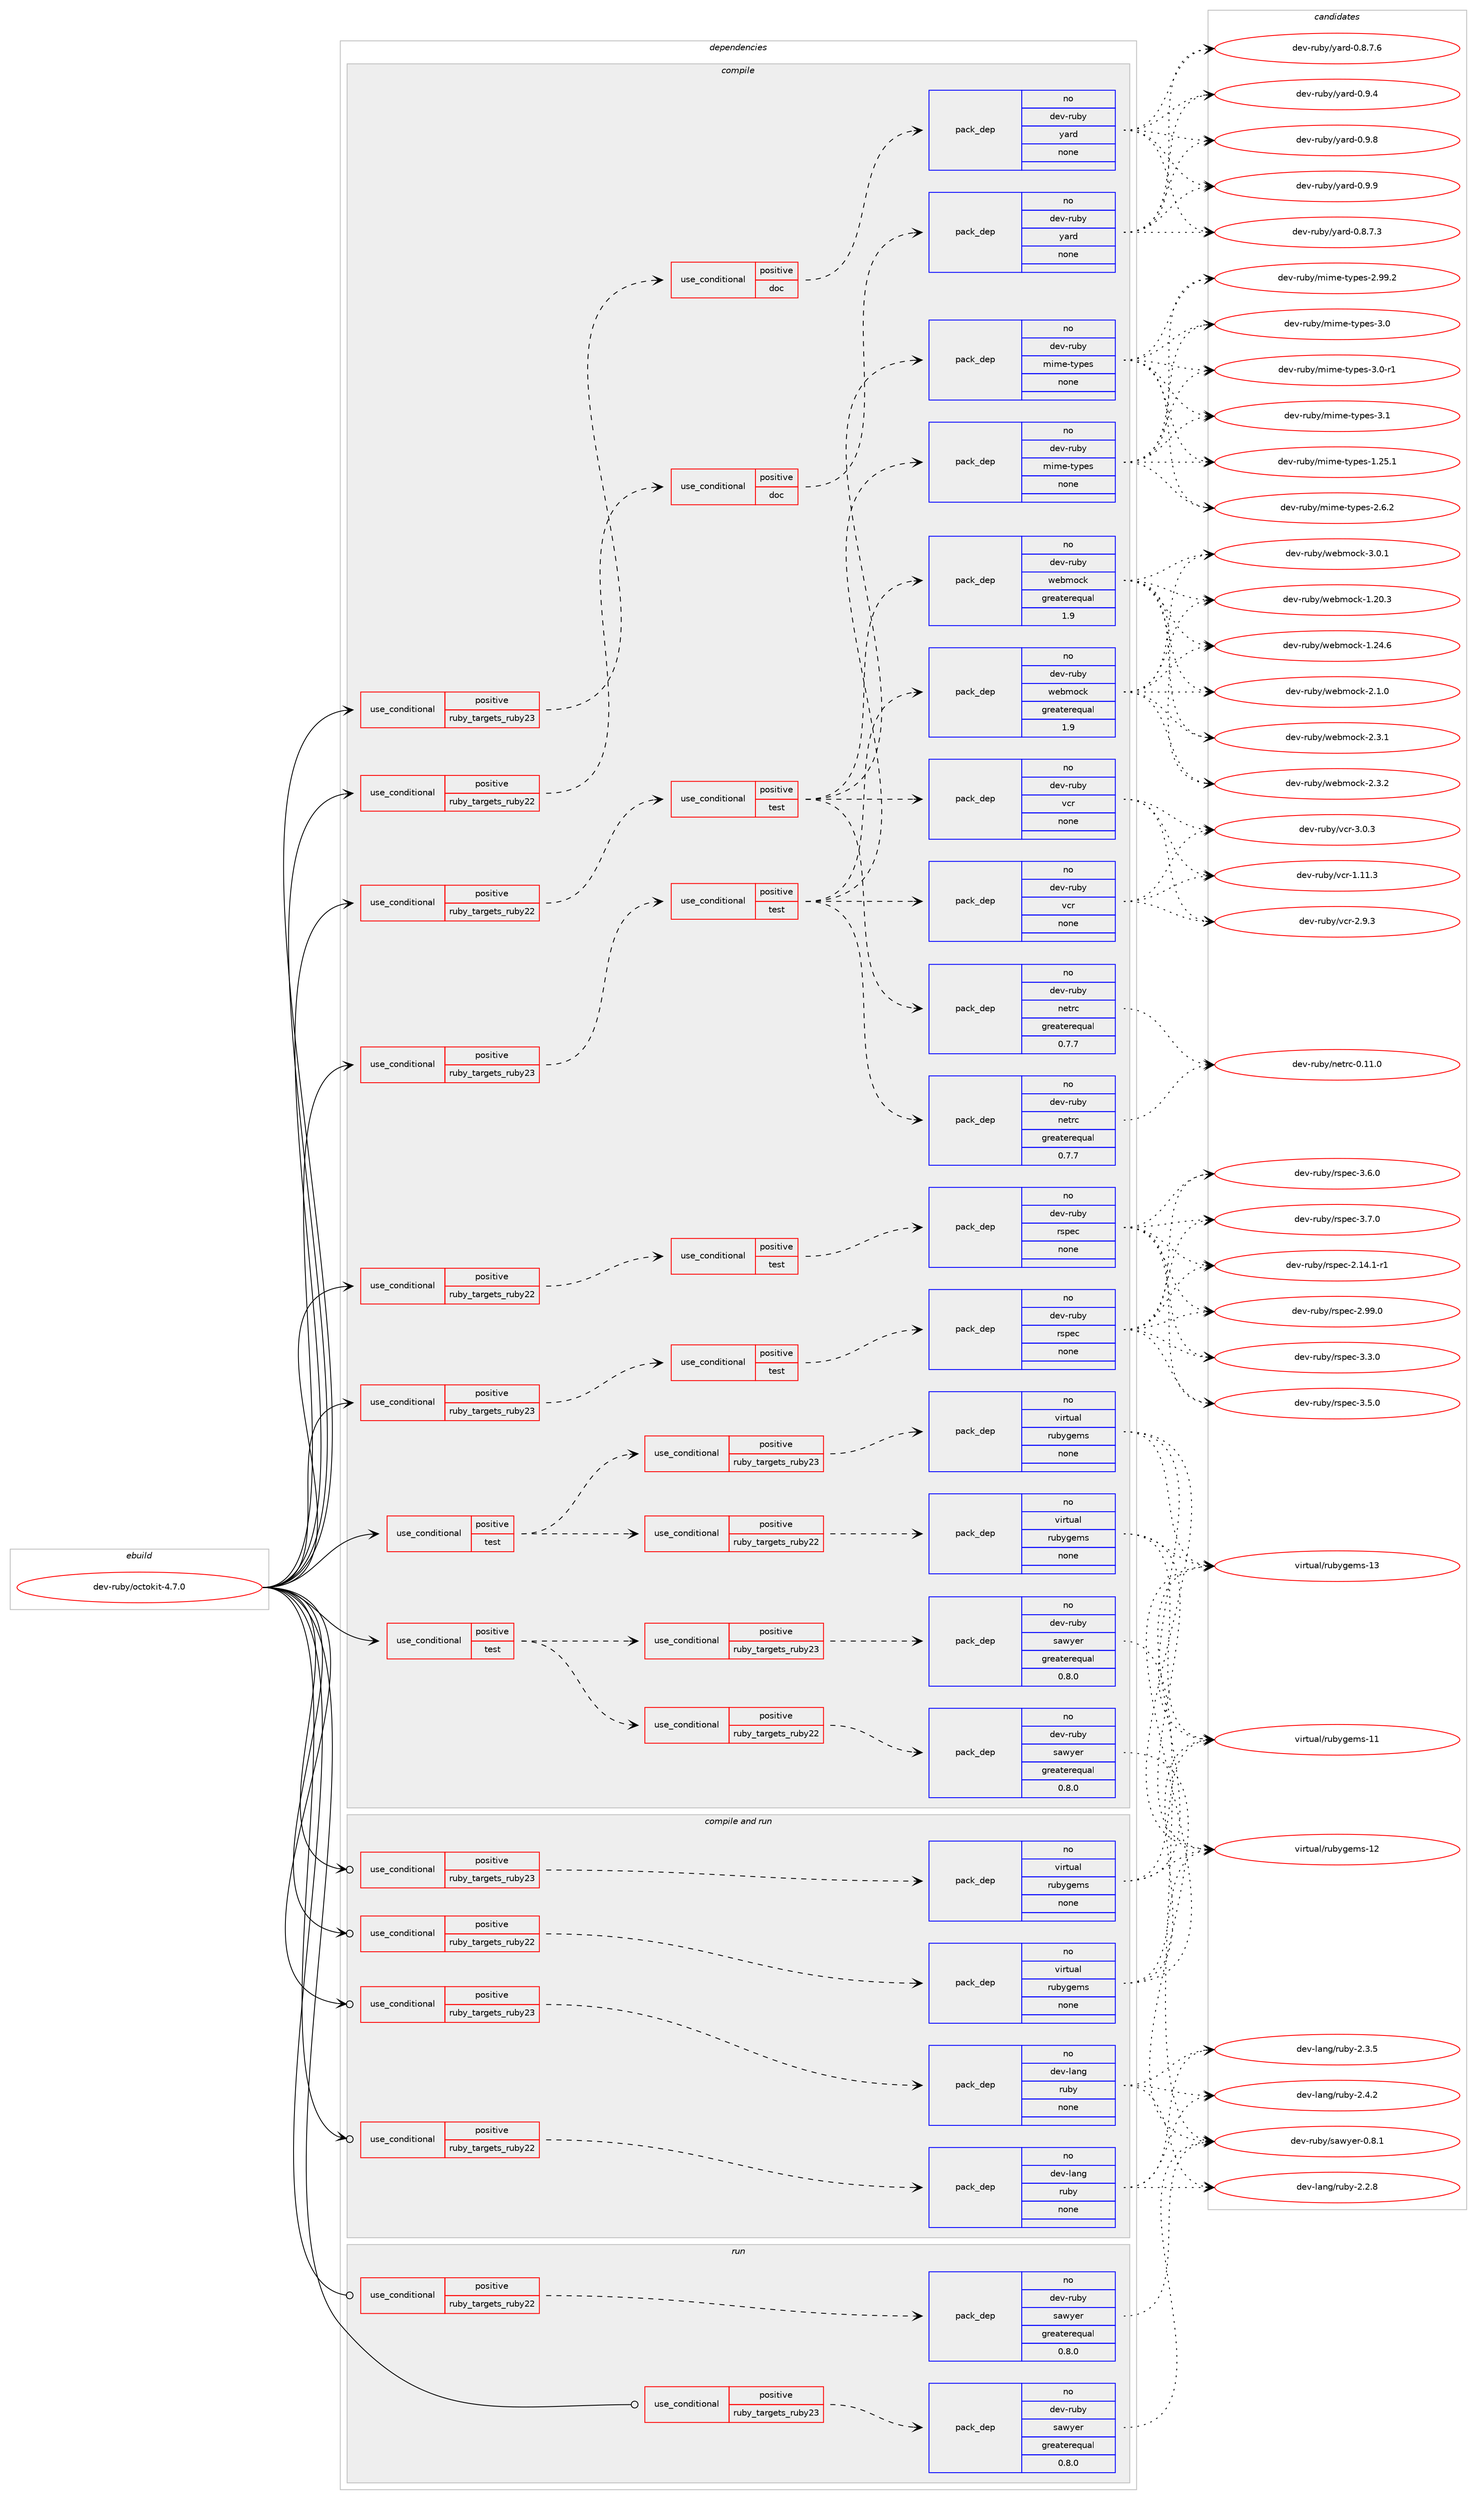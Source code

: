 digraph prolog {

# *************
# Graph options
# *************

newrank=true;
concentrate=true;
compound=true;
graph [rankdir=LR,fontname=Helvetica,fontsize=10,ranksep=1.5];#, ranksep=2.5, nodesep=0.2];
edge  [arrowhead=vee];
node  [fontname=Helvetica,fontsize=10];

# **********
# The ebuild
# **********

subgraph cluster_leftcol {
color=gray;
rank=same;
label=<<i>ebuild</i>>;
id [label="dev-ruby/octokit-4.7.0", color=red, width=4, href="../dev-ruby/octokit-4.7.0.svg"];
}

# ****************
# The dependencies
# ****************

subgraph cluster_midcol {
color=gray;
label=<<i>dependencies</i>>;
subgraph cluster_compile {
fillcolor="#eeeeee";
style=filled;
label=<<i>compile</i>>;
subgraph cond63930 {
dependency251815 [label=<<TABLE BORDER="0" CELLBORDER="1" CELLSPACING="0" CELLPADDING="4"><TR><TD ROWSPAN="3" CELLPADDING="10">use_conditional</TD></TR><TR><TD>positive</TD></TR><TR><TD>ruby_targets_ruby22</TD></TR></TABLE>>, shape=none, color=red];
subgraph cond63931 {
dependency251816 [label=<<TABLE BORDER="0" CELLBORDER="1" CELLSPACING="0" CELLPADDING="4"><TR><TD ROWSPAN="3" CELLPADDING="10">use_conditional</TD></TR><TR><TD>positive</TD></TR><TR><TD>doc</TD></TR></TABLE>>, shape=none, color=red];
subgraph pack183780 {
dependency251817 [label=<<TABLE BORDER="0" CELLBORDER="1" CELLSPACING="0" CELLPADDING="4" WIDTH="220"><TR><TD ROWSPAN="6" CELLPADDING="30">pack_dep</TD></TR><TR><TD WIDTH="110">no</TD></TR><TR><TD>dev-ruby</TD></TR><TR><TD>yard</TD></TR><TR><TD>none</TD></TR><TR><TD></TD></TR></TABLE>>, shape=none, color=blue];
}
dependency251816:e -> dependency251817:w [weight=20,style="dashed",arrowhead="vee"];
}
dependency251815:e -> dependency251816:w [weight=20,style="dashed",arrowhead="vee"];
}
id:e -> dependency251815:w [weight=20,style="solid",arrowhead="vee"];
subgraph cond63932 {
dependency251818 [label=<<TABLE BORDER="0" CELLBORDER="1" CELLSPACING="0" CELLPADDING="4"><TR><TD ROWSPAN="3" CELLPADDING="10">use_conditional</TD></TR><TR><TD>positive</TD></TR><TR><TD>ruby_targets_ruby22</TD></TR></TABLE>>, shape=none, color=red];
subgraph cond63933 {
dependency251819 [label=<<TABLE BORDER="0" CELLBORDER="1" CELLSPACING="0" CELLPADDING="4"><TR><TD ROWSPAN="3" CELLPADDING="10">use_conditional</TD></TR><TR><TD>positive</TD></TR><TR><TD>test</TD></TR></TABLE>>, shape=none, color=red];
subgraph pack183781 {
dependency251820 [label=<<TABLE BORDER="0" CELLBORDER="1" CELLSPACING="0" CELLPADDING="4" WIDTH="220"><TR><TD ROWSPAN="6" CELLPADDING="30">pack_dep</TD></TR><TR><TD WIDTH="110">no</TD></TR><TR><TD>dev-ruby</TD></TR><TR><TD>mime-types</TD></TR><TR><TD>none</TD></TR><TR><TD></TD></TR></TABLE>>, shape=none, color=blue];
}
dependency251819:e -> dependency251820:w [weight=20,style="dashed",arrowhead="vee"];
subgraph pack183782 {
dependency251821 [label=<<TABLE BORDER="0" CELLBORDER="1" CELLSPACING="0" CELLPADDING="4" WIDTH="220"><TR><TD ROWSPAN="6" CELLPADDING="30">pack_dep</TD></TR><TR><TD WIDTH="110">no</TD></TR><TR><TD>dev-ruby</TD></TR><TR><TD>netrc</TD></TR><TR><TD>greaterequal</TD></TR><TR><TD>0.7.7</TD></TR></TABLE>>, shape=none, color=blue];
}
dependency251819:e -> dependency251821:w [weight=20,style="dashed",arrowhead="vee"];
subgraph pack183783 {
dependency251822 [label=<<TABLE BORDER="0" CELLBORDER="1" CELLSPACING="0" CELLPADDING="4" WIDTH="220"><TR><TD ROWSPAN="6" CELLPADDING="30">pack_dep</TD></TR><TR><TD WIDTH="110">no</TD></TR><TR><TD>dev-ruby</TD></TR><TR><TD>vcr</TD></TR><TR><TD>none</TD></TR><TR><TD></TD></TR></TABLE>>, shape=none, color=blue];
}
dependency251819:e -> dependency251822:w [weight=20,style="dashed",arrowhead="vee"];
subgraph pack183784 {
dependency251823 [label=<<TABLE BORDER="0" CELLBORDER="1" CELLSPACING="0" CELLPADDING="4" WIDTH="220"><TR><TD ROWSPAN="6" CELLPADDING="30">pack_dep</TD></TR><TR><TD WIDTH="110">no</TD></TR><TR><TD>dev-ruby</TD></TR><TR><TD>webmock</TD></TR><TR><TD>greaterequal</TD></TR><TR><TD>1.9</TD></TR></TABLE>>, shape=none, color=blue];
}
dependency251819:e -> dependency251823:w [weight=20,style="dashed",arrowhead="vee"];
}
dependency251818:e -> dependency251819:w [weight=20,style="dashed",arrowhead="vee"];
}
id:e -> dependency251818:w [weight=20,style="solid",arrowhead="vee"];
subgraph cond63934 {
dependency251824 [label=<<TABLE BORDER="0" CELLBORDER="1" CELLSPACING="0" CELLPADDING="4"><TR><TD ROWSPAN="3" CELLPADDING="10">use_conditional</TD></TR><TR><TD>positive</TD></TR><TR><TD>ruby_targets_ruby22</TD></TR></TABLE>>, shape=none, color=red];
subgraph cond63935 {
dependency251825 [label=<<TABLE BORDER="0" CELLBORDER="1" CELLSPACING="0" CELLPADDING="4"><TR><TD ROWSPAN="3" CELLPADDING="10">use_conditional</TD></TR><TR><TD>positive</TD></TR><TR><TD>test</TD></TR></TABLE>>, shape=none, color=red];
subgraph pack183785 {
dependency251826 [label=<<TABLE BORDER="0" CELLBORDER="1" CELLSPACING="0" CELLPADDING="4" WIDTH="220"><TR><TD ROWSPAN="6" CELLPADDING="30">pack_dep</TD></TR><TR><TD WIDTH="110">no</TD></TR><TR><TD>dev-ruby</TD></TR><TR><TD>rspec</TD></TR><TR><TD>none</TD></TR><TR><TD></TD></TR></TABLE>>, shape=none, color=blue];
}
dependency251825:e -> dependency251826:w [weight=20,style="dashed",arrowhead="vee"];
}
dependency251824:e -> dependency251825:w [weight=20,style="dashed",arrowhead="vee"];
}
id:e -> dependency251824:w [weight=20,style="solid",arrowhead="vee"];
subgraph cond63936 {
dependency251827 [label=<<TABLE BORDER="0" CELLBORDER="1" CELLSPACING="0" CELLPADDING="4"><TR><TD ROWSPAN="3" CELLPADDING="10">use_conditional</TD></TR><TR><TD>positive</TD></TR><TR><TD>ruby_targets_ruby23</TD></TR></TABLE>>, shape=none, color=red];
subgraph cond63937 {
dependency251828 [label=<<TABLE BORDER="0" CELLBORDER="1" CELLSPACING="0" CELLPADDING="4"><TR><TD ROWSPAN="3" CELLPADDING="10">use_conditional</TD></TR><TR><TD>positive</TD></TR><TR><TD>doc</TD></TR></TABLE>>, shape=none, color=red];
subgraph pack183786 {
dependency251829 [label=<<TABLE BORDER="0" CELLBORDER="1" CELLSPACING="0" CELLPADDING="4" WIDTH="220"><TR><TD ROWSPAN="6" CELLPADDING="30">pack_dep</TD></TR><TR><TD WIDTH="110">no</TD></TR><TR><TD>dev-ruby</TD></TR><TR><TD>yard</TD></TR><TR><TD>none</TD></TR><TR><TD></TD></TR></TABLE>>, shape=none, color=blue];
}
dependency251828:e -> dependency251829:w [weight=20,style="dashed",arrowhead="vee"];
}
dependency251827:e -> dependency251828:w [weight=20,style="dashed",arrowhead="vee"];
}
id:e -> dependency251827:w [weight=20,style="solid",arrowhead="vee"];
subgraph cond63938 {
dependency251830 [label=<<TABLE BORDER="0" CELLBORDER="1" CELLSPACING="0" CELLPADDING="4"><TR><TD ROWSPAN="3" CELLPADDING="10">use_conditional</TD></TR><TR><TD>positive</TD></TR><TR><TD>ruby_targets_ruby23</TD></TR></TABLE>>, shape=none, color=red];
subgraph cond63939 {
dependency251831 [label=<<TABLE BORDER="0" CELLBORDER="1" CELLSPACING="0" CELLPADDING="4"><TR><TD ROWSPAN="3" CELLPADDING="10">use_conditional</TD></TR><TR><TD>positive</TD></TR><TR><TD>test</TD></TR></TABLE>>, shape=none, color=red];
subgraph pack183787 {
dependency251832 [label=<<TABLE BORDER="0" CELLBORDER="1" CELLSPACING="0" CELLPADDING="4" WIDTH="220"><TR><TD ROWSPAN="6" CELLPADDING="30">pack_dep</TD></TR><TR><TD WIDTH="110">no</TD></TR><TR><TD>dev-ruby</TD></TR><TR><TD>mime-types</TD></TR><TR><TD>none</TD></TR><TR><TD></TD></TR></TABLE>>, shape=none, color=blue];
}
dependency251831:e -> dependency251832:w [weight=20,style="dashed",arrowhead="vee"];
subgraph pack183788 {
dependency251833 [label=<<TABLE BORDER="0" CELLBORDER="1" CELLSPACING="0" CELLPADDING="4" WIDTH="220"><TR><TD ROWSPAN="6" CELLPADDING="30">pack_dep</TD></TR><TR><TD WIDTH="110">no</TD></TR><TR><TD>dev-ruby</TD></TR><TR><TD>netrc</TD></TR><TR><TD>greaterequal</TD></TR><TR><TD>0.7.7</TD></TR></TABLE>>, shape=none, color=blue];
}
dependency251831:e -> dependency251833:w [weight=20,style="dashed",arrowhead="vee"];
subgraph pack183789 {
dependency251834 [label=<<TABLE BORDER="0" CELLBORDER="1" CELLSPACING="0" CELLPADDING="4" WIDTH="220"><TR><TD ROWSPAN="6" CELLPADDING="30">pack_dep</TD></TR><TR><TD WIDTH="110">no</TD></TR><TR><TD>dev-ruby</TD></TR><TR><TD>vcr</TD></TR><TR><TD>none</TD></TR><TR><TD></TD></TR></TABLE>>, shape=none, color=blue];
}
dependency251831:e -> dependency251834:w [weight=20,style="dashed",arrowhead="vee"];
subgraph pack183790 {
dependency251835 [label=<<TABLE BORDER="0" CELLBORDER="1" CELLSPACING="0" CELLPADDING="4" WIDTH="220"><TR><TD ROWSPAN="6" CELLPADDING="30">pack_dep</TD></TR><TR><TD WIDTH="110">no</TD></TR><TR><TD>dev-ruby</TD></TR><TR><TD>webmock</TD></TR><TR><TD>greaterequal</TD></TR><TR><TD>1.9</TD></TR></TABLE>>, shape=none, color=blue];
}
dependency251831:e -> dependency251835:w [weight=20,style="dashed",arrowhead="vee"];
}
dependency251830:e -> dependency251831:w [weight=20,style="dashed",arrowhead="vee"];
}
id:e -> dependency251830:w [weight=20,style="solid",arrowhead="vee"];
subgraph cond63940 {
dependency251836 [label=<<TABLE BORDER="0" CELLBORDER="1" CELLSPACING="0" CELLPADDING="4"><TR><TD ROWSPAN="3" CELLPADDING="10">use_conditional</TD></TR><TR><TD>positive</TD></TR><TR><TD>ruby_targets_ruby23</TD></TR></TABLE>>, shape=none, color=red];
subgraph cond63941 {
dependency251837 [label=<<TABLE BORDER="0" CELLBORDER="1" CELLSPACING="0" CELLPADDING="4"><TR><TD ROWSPAN="3" CELLPADDING="10">use_conditional</TD></TR><TR><TD>positive</TD></TR><TR><TD>test</TD></TR></TABLE>>, shape=none, color=red];
subgraph pack183791 {
dependency251838 [label=<<TABLE BORDER="0" CELLBORDER="1" CELLSPACING="0" CELLPADDING="4" WIDTH="220"><TR><TD ROWSPAN="6" CELLPADDING="30">pack_dep</TD></TR><TR><TD WIDTH="110">no</TD></TR><TR><TD>dev-ruby</TD></TR><TR><TD>rspec</TD></TR><TR><TD>none</TD></TR><TR><TD></TD></TR></TABLE>>, shape=none, color=blue];
}
dependency251837:e -> dependency251838:w [weight=20,style="dashed",arrowhead="vee"];
}
dependency251836:e -> dependency251837:w [weight=20,style="dashed",arrowhead="vee"];
}
id:e -> dependency251836:w [weight=20,style="solid",arrowhead="vee"];
subgraph cond63942 {
dependency251839 [label=<<TABLE BORDER="0" CELLBORDER="1" CELLSPACING="0" CELLPADDING="4"><TR><TD ROWSPAN="3" CELLPADDING="10">use_conditional</TD></TR><TR><TD>positive</TD></TR><TR><TD>test</TD></TR></TABLE>>, shape=none, color=red];
subgraph cond63943 {
dependency251840 [label=<<TABLE BORDER="0" CELLBORDER="1" CELLSPACING="0" CELLPADDING="4"><TR><TD ROWSPAN="3" CELLPADDING="10">use_conditional</TD></TR><TR><TD>positive</TD></TR><TR><TD>ruby_targets_ruby22</TD></TR></TABLE>>, shape=none, color=red];
subgraph pack183792 {
dependency251841 [label=<<TABLE BORDER="0" CELLBORDER="1" CELLSPACING="0" CELLPADDING="4" WIDTH="220"><TR><TD ROWSPAN="6" CELLPADDING="30">pack_dep</TD></TR><TR><TD WIDTH="110">no</TD></TR><TR><TD>dev-ruby</TD></TR><TR><TD>sawyer</TD></TR><TR><TD>greaterequal</TD></TR><TR><TD>0.8.0</TD></TR></TABLE>>, shape=none, color=blue];
}
dependency251840:e -> dependency251841:w [weight=20,style="dashed",arrowhead="vee"];
}
dependency251839:e -> dependency251840:w [weight=20,style="dashed",arrowhead="vee"];
subgraph cond63944 {
dependency251842 [label=<<TABLE BORDER="0" CELLBORDER="1" CELLSPACING="0" CELLPADDING="4"><TR><TD ROWSPAN="3" CELLPADDING="10">use_conditional</TD></TR><TR><TD>positive</TD></TR><TR><TD>ruby_targets_ruby23</TD></TR></TABLE>>, shape=none, color=red];
subgraph pack183793 {
dependency251843 [label=<<TABLE BORDER="0" CELLBORDER="1" CELLSPACING="0" CELLPADDING="4" WIDTH="220"><TR><TD ROWSPAN="6" CELLPADDING="30">pack_dep</TD></TR><TR><TD WIDTH="110">no</TD></TR><TR><TD>dev-ruby</TD></TR><TR><TD>sawyer</TD></TR><TR><TD>greaterequal</TD></TR><TR><TD>0.8.0</TD></TR></TABLE>>, shape=none, color=blue];
}
dependency251842:e -> dependency251843:w [weight=20,style="dashed",arrowhead="vee"];
}
dependency251839:e -> dependency251842:w [weight=20,style="dashed",arrowhead="vee"];
}
id:e -> dependency251839:w [weight=20,style="solid",arrowhead="vee"];
subgraph cond63945 {
dependency251844 [label=<<TABLE BORDER="0" CELLBORDER="1" CELLSPACING="0" CELLPADDING="4"><TR><TD ROWSPAN="3" CELLPADDING="10">use_conditional</TD></TR><TR><TD>positive</TD></TR><TR><TD>test</TD></TR></TABLE>>, shape=none, color=red];
subgraph cond63946 {
dependency251845 [label=<<TABLE BORDER="0" CELLBORDER="1" CELLSPACING="0" CELLPADDING="4"><TR><TD ROWSPAN="3" CELLPADDING="10">use_conditional</TD></TR><TR><TD>positive</TD></TR><TR><TD>ruby_targets_ruby22</TD></TR></TABLE>>, shape=none, color=red];
subgraph pack183794 {
dependency251846 [label=<<TABLE BORDER="0" CELLBORDER="1" CELLSPACING="0" CELLPADDING="4" WIDTH="220"><TR><TD ROWSPAN="6" CELLPADDING="30">pack_dep</TD></TR><TR><TD WIDTH="110">no</TD></TR><TR><TD>virtual</TD></TR><TR><TD>rubygems</TD></TR><TR><TD>none</TD></TR><TR><TD></TD></TR></TABLE>>, shape=none, color=blue];
}
dependency251845:e -> dependency251846:w [weight=20,style="dashed",arrowhead="vee"];
}
dependency251844:e -> dependency251845:w [weight=20,style="dashed",arrowhead="vee"];
subgraph cond63947 {
dependency251847 [label=<<TABLE BORDER="0" CELLBORDER="1" CELLSPACING="0" CELLPADDING="4"><TR><TD ROWSPAN="3" CELLPADDING="10">use_conditional</TD></TR><TR><TD>positive</TD></TR><TR><TD>ruby_targets_ruby23</TD></TR></TABLE>>, shape=none, color=red];
subgraph pack183795 {
dependency251848 [label=<<TABLE BORDER="0" CELLBORDER="1" CELLSPACING="0" CELLPADDING="4" WIDTH="220"><TR><TD ROWSPAN="6" CELLPADDING="30">pack_dep</TD></TR><TR><TD WIDTH="110">no</TD></TR><TR><TD>virtual</TD></TR><TR><TD>rubygems</TD></TR><TR><TD>none</TD></TR><TR><TD></TD></TR></TABLE>>, shape=none, color=blue];
}
dependency251847:e -> dependency251848:w [weight=20,style="dashed",arrowhead="vee"];
}
dependency251844:e -> dependency251847:w [weight=20,style="dashed",arrowhead="vee"];
}
id:e -> dependency251844:w [weight=20,style="solid",arrowhead="vee"];
}
subgraph cluster_compileandrun {
fillcolor="#eeeeee";
style=filled;
label=<<i>compile and run</i>>;
subgraph cond63948 {
dependency251849 [label=<<TABLE BORDER="0" CELLBORDER="1" CELLSPACING="0" CELLPADDING="4"><TR><TD ROWSPAN="3" CELLPADDING="10">use_conditional</TD></TR><TR><TD>positive</TD></TR><TR><TD>ruby_targets_ruby22</TD></TR></TABLE>>, shape=none, color=red];
subgraph pack183796 {
dependency251850 [label=<<TABLE BORDER="0" CELLBORDER="1" CELLSPACING="0" CELLPADDING="4" WIDTH="220"><TR><TD ROWSPAN="6" CELLPADDING="30">pack_dep</TD></TR><TR><TD WIDTH="110">no</TD></TR><TR><TD>dev-lang</TD></TR><TR><TD>ruby</TD></TR><TR><TD>none</TD></TR><TR><TD></TD></TR></TABLE>>, shape=none, color=blue];
}
dependency251849:e -> dependency251850:w [weight=20,style="dashed",arrowhead="vee"];
}
id:e -> dependency251849:w [weight=20,style="solid",arrowhead="odotvee"];
subgraph cond63949 {
dependency251851 [label=<<TABLE BORDER="0" CELLBORDER="1" CELLSPACING="0" CELLPADDING="4"><TR><TD ROWSPAN="3" CELLPADDING="10">use_conditional</TD></TR><TR><TD>positive</TD></TR><TR><TD>ruby_targets_ruby22</TD></TR></TABLE>>, shape=none, color=red];
subgraph pack183797 {
dependency251852 [label=<<TABLE BORDER="0" CELLBORDER="1" CELLSPACING="0" CELLPADDING="4" WIDTH="220"><TR><TD ROWSPAN="6" CELLPADDING="30">pack_dep</TD></TR><TR><TD WIDTH="110">no</TD></TR><TR><TD>virtual</TD></TR><TR><TD>rubygems</TD></TR><TR><TD>none</TD></TR><TR><TD></TD></TR></TABLE>>, shape=none, color=blue];
}
dependency251851:e -> dependency251852:w [weight=20,style="dashed",arrowhead="vee"];
}
id:e -> dependency251851:w [weight=20,style="solid",arrowhead="odotvee"];
subgraph cond63950 {
dependency251853 [label=<<TABLE BORDER="0" CELLBORDER="1" CELLSPACING="0" CELLPADDING="4"><TR><TD ROWSPAN="3" CELLPADDING="10">use_conditional</TD></TR><TR><TD>positive</TD></TR><TR><TD>ruby_targets_ruby23</TD></TR></TABLE>>, shape=none, color=red];
subgraph pack183798 {
dependency251854 [label=<<TABLE BORDER="0" CELLBORDER="1" CELLSPACING="0" CELLPADDING="4" WIDTH="220"><TR><TD ROWSPAN="6" CELLPADDING="30">pack_dep</TD></TR><TR><TD WIDTH="110">no</TD></TR><TR><TD>dev-lang</TD></TR><TR><TD>ruby</TD></TR><TR><TD>none</TD></TR><TR><TD></TD></TR></TABLE>>, shape=none, color=blue];
}
dependency251853:e -> dependency251854:w [weight=20,style="dashed",arrowhead="vee"];
}
id:e -> dependency251853:w [weight=20,style="solid",arrowhead="odotvee"];
subgraph cond63951 {
dependency251855 [label=<<TABLE BORDER="0" CELLBORDER="1" CELLSPACING="0" CELLPADDING="4"><TR><TD ROWSPAN="3" CELLPADDING="10">use_conditional</TD></TR><TR><TD>positive</TD></TR><TR><TD>ruby_targets_ruby23</TD></TR></TABLE>>, shape=none, color=red];
subgraph pack183799 {
dependency251856 [label=<<TABLE BORDER="0" CELLBORDER="1" CELLSPACING="0" CELLPADDING="4" WIDTH="220"><TR><TD ROWSPAN="6" CELLPADDING="30">pack_dep</TD></TR><TR><TD WIDTH="110">no</TD></TR><TR><TD>virtual</TD></TR><TR><TD>rubygems</TD></TR><TR><TD>none</TD></TR><TR><TD></TD></TR></TABLE>>, shape=none, color=blue];
}
dependency251855:e -> dependency251856:w [weight=20,style="dashed",arrowhead="vee"];
}
id:e -> dependency251855:w [weight=20,style="solid",arrowhead="odotvee"];
}
subgraph cluster_run {
fillcolor="#eeeeee";
style=filled;
label=<<i>run</i>>;
subgraph cond63952 {
dependency251857 [label=<<TABLE BORDER="0" CELLBORDER="1" CELLSPACING="0" CELLPADDING="4"><TR><TD ROWSPAN="3" CELLPADDING="10">use_conditional</TD></TR><TR><TD>positive</TD></TR><TR><TD>ruby_targets_ruby22</TD></TR></TABLE>>, shape=none, color=red];
subgraph pack183800 {
dependency251858 [label=<<TABLE BORDER="0" CELLBORDER="1" CELLSPACING="0" CELLPADDING="4" WIDTH="220"><TR><TD ROWSPAN="6" CELLPADDING="30">pack_dep</TD></TR><TR><TD WIDTH="110">no</TD></TR><TR><TD>dev-ruby</TD></TR><TR><TD>sawyer</TD></TR><TR><TD>greaterequal</TD></TR><TR><TD>0.8.0</TD></TR></TABLE>>, shape=none, color=blue];
}
dependency251857:e -> dependency251858:w [weight=20,style="dashed",arrowhead="vee"];
}
id:e -> dependency251857:w [weight=20,style="solid",arrowhead="odot"];
subgraph cond63953 {
dependency251859 [label=<<TABLE BORDER="0" CELLBORDER="1" CELLSPACING="0" CELLPADDING="4"><TR><TD ROWSPAN="3" CELLPADDING="10">use_conditional</TD></TR><TR><TD>positive</TD></TR><TR><TD>ruby_targets_ruby23</TD></TR></TABLE>>, shape=none, color=red];
subgraph pack183801 {
dependency251860 [label=<<TABLE BORDER="0" CELLBORDER="1" CELLSPACING="0" CELLPADDING="4" WIDTH="220"><TR><TD ROWSPAN="6" CELLPADDING="30">pack_dep</TD></TR><TR><TD WIDTH="110">no</TD></TR><TR><TD>dev-ruby</TD></TR><TR><TD>sawyer</TD></TR><TR><TD>greaterequal</TD></TR><TR><TD>0.8.0</TD></TR></TABLE>>, shape=none, color=blue];
}
dependency251859:e -> dependency251860:w [weight=20,style="dashed",arrowhead="vee"];
}
id:e -> dependency251859:w [weight=20,style="solid",arrowhead="odot"];
}
}

# **************
# The candidates
# **************

subgraph cluster_choices {
rank=same;
color=gray;
label=<<i>candidates</i>>;

subgraph choice183780 {
color=black;
nodesep=1;
choice100101118451141179812147121971141004548465646554651 [label="dev-ruby/yard-0.8.7.3", color=red, width=4,href="../dev-ruby/yard-0.8.7.3.svg"];
choice100101118451141179812147121971141004548465646554654 [label="dev-ruby/yard-0.8.7.6", color=red, width=4,href="../dev-ruby/yard-0.8.7.6.svg"];
choice10010111845114117981214712197114100454846574652 [label="dev-ruby/yard-0.9.4", color=red, width=4,href="../dev-ruby/yard-0.9.4.svg"];
choice10010111845114117981214712197114100454846574656 [label="dev-ruby/yard-0.9.8", color=red, width=4,href="../dev-ruby/yard-0.9.8.svg"];
choice10010111845114117981214712197114100454846574657 [label="dev-ruby/yard-0.9.9", color=red, width=4,href="../dev-ruby/yard-0.9.9.svg"];
dependency251817:e -> choice100101118451141179812147121971141004548465646554651:w [style=dotted,weight="100"];
dependency251817:e -> choice100101118451141179812147121971141004548465646554654:w [style=dotted,weight="100"];
dependency251817:e -> choice10010111845114117981214712197114100454846574652:w [style=dotted,weight="100"];
dependency251817:e -> choice10010111845114117981214712197114100454846574656:w [style=dotted,weight="100"];
dependency251817:e -> choice10010111845114117981214712197114100454846574657:w [style=dotted,weight="100"];
}
subgraph choice183781 {
color=black;
nodesep=1;
choice1001011184511411798121471091051091014511612111210111545494650534649 [label="dev-ruby/mime-types-1.25.1", color=red, width=4,href="../dev-ruby/mime-types-1.25.1.svg"];
choice10010111845114117981214710910510910145116121112101115455046544650 [label="dev-ruby/mime-types-2.6.2", color=red, width=4,href="../dev-ruby/mime-types-2.6.2.svg"];
choice1001011184511411798121471091051091014511612111210111545504657574650 [label="dev-ruby/mime-types-2.99.2", color=red, width=4,href="../dev-ruby/mime-types-2.99.2.svg"];
choice1001011184511411798121471091051091014511612111210111545514648 [label="dev-ruby/mime-types-3.0", color=red, width=4,href="../dev-ruby/mime-types-3.0.svg"];
choice10010111845114117981214710910510910145116121112101115455146484511449 [label="dev-ruby/mime-types-3.0-r1", color=red, width=4,href="../dev-ruby/mime-types-3.0-r1.svg"];
choice1001011184511411798121471091051091014511612111210111545514649 [label="dev-ruby/mime-types-3.1", color=red, width=4,href="../dev-ruby/mime-types-3.1.svg"];
dependency251820:e -> choice1001011184511411798121471091051091014511612111210111545494650534649:w [style=dotted,weight="100"];
dependency251820:e -> choice10010111845114117981214710910510910145116121112101115455046544650:w [style=dotted,weight="100"];
dependency251820:e -> choice1001011184511411798121471091051091014511612111210111545504657574650:w [style=dotted,weight="100"];
dependency251820:e -> choice1001011184511411798121471091051091014511612111210111545514648:w [style=dotted,weight="100"];
dependency251820:e -> choice10010111845114117981214710910510910145116121112101115455146484511449:w [style=dotted,weight="100"];
dependency251820:e -> choice1001011184511411798121471091051091014511612111210111545514649:w [style=dotted,weight="100"];
}
subgraph choice183782 {
color=black;
nodesep=1;
choice1001011184511411798121471101011161149945484649494648 [label="dev-ruby/netrc-0.11.0", color=red, width=4,href="../dev-ruby/netrc-0.11.0.svg"];
dependency251821:e -> choice1001011184511411798121471101011161149945484649494648:w [style=dotted,weight="100"];
}
subgraph choice183783 {
color=black;
nodesep=1;
choice1001011184511411798121471189911445494649494651 [label="dev-ruby/vcr-1.11.3", color=red, width=4,href="../dev-ruby/vcr-1.11.3.svg"];
choice10010111845114117981214711899114455046574651 [label="dev-ruby/vcr-2.9.3", color=red, width=4,href="../dev-ruby/vcr-2.9.3.svg"];
choice10010111845114117981214711899114455146484651 [label="dev-ruby/vcr-3.0.3", color=red, width=4,href="../dev-ruby/vcr-3.0.3.svg"];
dependency251822:e -> choice1001011184511411798121471189911445494649494651:w [style=dotted,weight="100"];
dependency251822:e -> choice10010111845114117981214711899114455046574651:w [style=dotted,weight="100"];
dependency251822:e -> choice10010111845114117981214711899114455146484651:w [style=dotted,weight="100"];
}
subgraph choice183784 {
color=black;
nodesep=1;
choice100101118451141179812147119101981091119910745494650484651 [label="dev-ruby/webmock-1.20.3", color=red, width=4,href="../dev-ruby/webmock-1.20.3.svg"];
choice100101118451141179812147119101981091119910745494650524654 [label="dev-ruby/webmock-1.24.6", color=red, width=4,href="../dev-ruby/webmock-1.24.6.svg"];
choice1001011184511411798121471191019810911199107455046494648 [label="dev-ruby/webmock-2.1.0", color=red, width=4,href="../dev-ruby/webmock-2.1.0.svg"];
choice1001011184511411798121471191019810911199107455046514649 [label="dev-ruby/webmock-2.3.1", color=red, width=4,href="../dev-ruby/webmock-2.3.1.svg"];
choice1001011184511411798121471191019810911199107455046514650 [label="dev-ruby/webmock-2.3.2", color=red, width=4,href="../dev-ruby/webmock-2.3.2.svg"];
choice1001011184511411798121471191019810911199107455146484649 [label="dev-ruby/webmock-3.0.1", color=red, width=4,href="../dev-ruby/webmock-3.0.1.svg"];
dependency251823:e -> choice100101118451141179812147119101981091119910745494650484651:w [style=dotted,weight="100"];
dependency251823:e -> choice100101118451141179812147119101981091119910745494650524654:w [style=dotted,weight="100"];
dependency251823:e -> choice1001011184511411798121471191019810911199107455046494648:w [style=dotted,weight="100"];
dependency251823:e -> choice1001011184511411798121471191019810911199107455046514649:w [style=dotted,weight="100"];
dependency251823:e -> choice1001011184511411798121471191019810911199107455046514650:w [style=dotted,weight="100"];
dependency251823:e -> choice1001011184511411798121471191019810911199107455146484649:w [style=dotted,weight="100"];
}
subgraph choice183785 {
color=black;
nodesep=1;
choice10010111845114117981214711411511210199455046495246494511449 [label="dev-ruby/rspec-2.14.1-r1", color=red, width=4,href="../dev-ruby/rspec-2.14.1-r1.svg"];
choice1001011184511411798121471141151121019945504657574648 [label="dev-ruby/rspec-2.99.0", color=red, width=4,href="../dev-ruby/rspec-2.99.0.svg"];
choice10010111845114117981214711411511210199455146514648 [label="dev-ruby/rspec-3.3.0", color=red, width=4,href="../dev-ruby/rspec-3.3.0.svg"];
choice10010111845114117981214711411511210199455146534648 [label="dev-ruby/rspec-3.5.0", color=red, width=4,href="../dev-ruby/rspec-3.5.0.svg"];
choice10010111845114117981214711411511210199455146544648 [label="dev-ruby/rspec-3.6.0", color=red, width=4,href="../dev-ruby/rspec-3.6.0.svg"];
choice10010111845114117981214711411511210199455146554648 [label="dev-ruby/rspec-3.7.0", color=red, width=4,href="../dev-ruby/rspec-3.7.0.svg"];
dependency251826:e -> choice10010111845114117981214711411511210199455046495246494511449:w [style=dotted,weight="100"];
dependency251826:e -> choice1001011184511411798121471141151121019945504657574648:w [style=dotted,weight="100"];
dependency251826:e -> choice10010111845114117981214711411511210199455146514648:w [style=dotted,weight="100"];
dependency251826:e -> choice10010111845114117981214711411511210199455146534648:w [style=dotted,weight="100"];
dependency251826:e -> choice10010111845114117981214711411511210199455146544648:w [style=dotted,weight="100"];
dependency251826:e -> choice10010111845114117981214711411511210199455146554648:w [style=dotted,weight="100"];
}
subgraph choice183786 {
color=black;
nodesep=1;
choice100101118451141179812147121971141004548465646554651 [label="dev-ruby/yard-0.8.7.3", color=red, width=4,href="../dev-ruby/yard-0.8.7.3.svg"];
choice100101118451141179812147121971141004548465646554654 [label="dev-ruby/yard-0.8.7.6", color=red, width=4,href="../dev-ruby/yard-0.8.7.6.svg"];
choice10010111845114117981214712197114100454846574652 [label="dev-ruby/yard-0.9.4", color=red, width=4,href="../dev-ruby/yard-0.9.4.svg"];
choice10010111845114117981214712197114100454846574656 [label="dev-ruby/yard-0.9.8", color=red, width=4,href="../dev-ruby/yard-0.9.8.svg"];
choice10010111845114117981214712197114100454846574657 [label="dev-ruby/yard-0.9.9", color=red, width=4,href="../dev-ruby/yard-0.9.9.svg"];
dependency251829:e -> choice100101118451141179812147121971141004548465646554651:w [style=dotted,weight="100"];
dependency251829:e -> choice100101118451141179812147121971141004548465646554654:w [style=dotted,weight="100"];
dependency251829:e -> choice10010111845114117981214712197114100454846574652:w [style=dotted,weight="100"];
dependency251829:e -> choice10010111845114117981214712197114100454846574656:w [style=dotted,weight="100"];
dependency251829:e -> choice10010111845114117981214712197114100454846574657:w [style=dotted,weight="100"];
}
subgraph choice183787 {
color=black;
nodesep=1;
choice1001011184511411798121471091051091014511612111210111545494650534649 [label="dev-ruby/mime-types-1.25.1", color=red, width=4,href="../dev-ruby/mime-types-1.25.1.svg"];
choice10010111845114117981214710910510910145116121112101115455046544650 [label="dev-ruby/mime-types-2.6.2", color=red, width=4,href="../dev-ruby/mime-types-2.6.2.svg"];
choice1001011184511411798121471091051091014511612111210111545504657574650 [label="dev-ruby/mime-types-2.99.2", color=red, width=4,href="../dev-ruby/mime-types-2.99.2.svg"];
choice1001011184511411798121471091051091014511612111210111545514648 [label="dev-ruby/mime-types-3.0", color=red, width=4,href="../dev-ruby/mime-types-3.0.svg"];
choice10010111845114117981214710910510910145116121112101115455146484511449 [label="dev-ruby/mime-types-3.0-r1", color=red, width=4,href="../dev-ruby/mime-types-3.0-r1.svg"];
choice1001011184511411798121471091051091014511612111210111545514649 [label="dev-ruby/mime-types-3.1", color=red, width=4,href="../dev-ruby/mime-types-3.1.svg"];
dependency251832:e -> choice1001011184511411798121471091051091014511612111210111545494650534649:w [style=dotted,weight="100"];
dependency251832:e -> choice10010111845114117981214710910510910145116121112101115455046544650:w [style=dotted,weight="100"];
dependency251832:e -> choice1001011184511411798121471091051091014511612111210111545504657574650:w [style=dotted,weight="100"];
dependency251832:e -> choice1001011184511411798121471091051091014511612111210111545514648:w [style=dotted,weight="100"];
dependency251832:e -> choice10010111845114117981214710910510910145116121112101115455146484511449:w [style=dotted,weight="100"];
dependency251832:e -> choice1001011184511411798121471091051091014511612111210111545514649:w [style=dotted,weight="100"];
}
subgraph choice183788 {
color=black;
nodesep=1;
choice1001011184511411798121471101011161149945484649494648 [label="dev-ruby/netrc-0.11.0", color=red, width=4,href="../dev-ruby/netrc-0.11.0.svg"];
dependency251833:e -> choice1001011184511411798121471101011161149945484649494648:w [style=dotted,weight="100"];
}
subgraph choice183789 {
color=black;
nodesep=1;
choice1001011184511411798121471189911445494649494651 [label="dev-ruby/vcr-1.11.3", color=red, width=4,href="../dev-ruby/vcr-1.11.3.svg"];
choice10010111845114117981214711899114455046574651 [label="dev-ruby/vcr-2.9.3", color=red, width=4,href="../dev-ruby/vcr-2.9.3.svg"];
choice10010111845114117981214711899114455146484651 [label="dev-ruby/vcr-3.0.3", color=red, width=4,href="../dev-ruby/vcr-3.0.3.svg"];
dependency251834:e -> choice1001011184511411798121471189911445494649494651:w [style=dotted,weight="100"];
dependency251834:e -> choice10010111845114117981214711899114455046574651:w [style=dotted,weight="100"];
dependency251834:e -> choice10010111845114117981214711899114455146484651:w [style=dotted,weight="100"];
}
subgraph choice183790 {
color=black;
nodesep=1;
choice100101118451141179812147119101981091119910745494650484651 [label="dev-ruby/webmock-1.20.3", color=red, width=4,href="../dev-ruby/webmock-1.20.3.svg"];
choice100101118451141179812147119101981091119910745494650524654 [label="dev-ruby/webmock-1.24.6", color=red, width=4,href="../dev-ruby/webmock-1.24.6.svg"];
choice1001011184511411798121471191019810911199107455046494648 [label="dev-ruby/webmock-2.1.0", color=red, width=4,href="../dev-ruby/webmock-2.1.0.svg"];
choice1001011184511411798121471191019810911199107455046514649 [label="dev-ruby/webmock-2.3.1", color=red, width=4,href="../dev-ruby/webmock-2.3.1.svg"];
choice1001011184511411798121471191019810911199107455046514650 [label="dev-ruby/webmock-2.3.2", color=red, width=4,href="../dev-ruby/webmock-2.3.2.svg"];
choice1001011184511411798121471191019810911199107455146484649 [label="dev-ruby/webmock-3.0.1", color=red, width=4,href="../dev-ruby/webmock-3.0.1.svg"];
dependency251835:e -> choice100101118451141179812147119101981091119910745494650484651:w [style=dotted,weight="100"];
dependency251835:e -> choice100101118451141179812147119101981091119910745494650524654:w [style=dotted,weight="100"];
dependency251835:e -> choice1001011184511411798121471191019810911199107455046494648:w [style=dotted,weight="100"];
dependency251835:e -> choice1001011184511411798121471191019810911199107455046514649:w [style=dotted,weight="100"];
dependency251835:e -> choice1001011184511411798121471191019810911199107455046514650:w [style=dotted,weight="100"];
dependency251835:e -> choice1001011184511411798121471191019810911199107455146484649:w [style=dotted,weight="100"];
}
subgraph choice183791 {
color=black;
nodesep=1;
choice10010111845114117981214711411511210199455046495246494511449 [label="dev-ruby/rspec-2.14.1-r1", color=red, width=4,href="../dev-ruby/rspec-2.14.1-r1.svg"];
choice1001011184511411798121471141151121019945504657574648 [label="dev-ruby/rspec-2.99.0", color=red, width=4,href="../dev-ruby/rspec-2.99.0.svg"];
choice10010111845114117981214711411511210199455146514648 [label="dev-ruby/rspec-3.3.0", color=red, width=4,href="../dev-ruby/rspec-3.3.0.svg"];
choice10010111845114117981214711411511210199455146534648 [label="dev-ruby/rspec-3.5.0", color=red, width=4,href="../dev-ruby/rspec-3.5.0.svg"];
choice10010111845114117981214711411511210199455146544648 [label="dev-ruby/rspec-3.6.0", color=red, width=4,href="../dev-ruby/rspec-3.6.0.svg"];
choice10010111845114117981214711411511210199455146554648 [label="dev-ruby/rspec-3.7.0", color=red, width=4,href="../dev-ruby/rspec-3.7.0.svg"];
dependency251838:e -> choice10010111845114117981214711411511210199455046495246494511449:w [style=dotted,weight="100"];
dependency251838:e -> choice1001011184511411798121471141151121019945504657574648:w [style=dotted,weight="100"];
dependency251838:e -> choice10010111845114117981214711411511210199455146514648:w [style=dotted,weight="100"];
dependency251838:e -> choice10010111845114117981214711411511210199455146534648:w [style=dotted,weight="100"];
dependency251838:e -> choice10010111845114117981214711411511210199455146544648:w [style=dotted,weight="100"];
dependency251838:e -> choice10010111845114117981214711411511210199455146554648:w [style=dotted,weight="100"];
}
subgraph choice183792 {
color=black;
nodesep=1;
choice10010111845114117981214711597119121101114454846564649 [label="dev-ruby/sawyer-0.8.1", color=red, width=4,href="../dev-ruby/sawyer-0.8.1.svg"];
dependency251841:e -> choice10010111845114117981214711597119121101114454846564649:w [style=dotted,weight="100"];
}
subgraph choice183793 {
color=black;
nodesep=1;
choice10010111845114117981214711597119121101114454846564649 [label="dev-ruby/sawyer-0.8.1", color=red, width=4,href="../dev-ruby/sawyer-0.8.1.svg"];
dependency251843:e -> choice10010111845114117981214711597119121101114454846564649:w [style=dotted,weight="100"];
}
subgraph choice183794 {
color=black;
nodesep=1;
choice118105114116117971084711411798121103101109115454949 [label="virtual/rubygems-11", color=red, width=4,href="../virtual/rubygems-11.svg"];
choice118105114116117971084711411798121103101109115454950 [label="virtual/rubygems-12", color=red, width=4,href="../virtual/rubygems-12.svg"];
choice118105114116117971084711411798121103101109115454951 [label="virtual/rubygems-13", color=red, width=4,href="../virtual/rubygems-13.svg"];
dependency251846:e -> choice118105114116117971084711411798121103101109115454949:w [style=dotted,weight="100"];
dependency251846:e -> choice118105114116117971084711411798121103101109115454950:w [style=dotted,weight="100"];
dependency251846:e -> choice118105114116117971084711411798121103101109115454951:w [style=dotted,weight="100"];
}
subgraph choice183795 {
color=black;
nodesep=1;
choice118105114116117971084711411798121103101109115454949 [label="virtual/rubygems-11", color=red, width=4,href="../virtual/rubygems-11.svg"];
choice118105114116117971084711411798121103101109115454950 [label="virtual/rubygems-12", color=red, width=4,href="../virtual/rubygems-12.svg"];
choice118105114116117971084711411798121103101109115454951 [label="virtual/rubygems-13", color=red, width=4,href="../virtual/rubygems-13.svg"];
dependency251848:e -> choice118105114116117971084711411798121103101109115454949:w [style=dotted,weight="100"];
dependency251848:e -> choice118105114116117971084711411798121103101109115454950:w [style=dotted,weight="100"];
dependency251848:e -> choice118105114116117971084711411798121103101109115454951:w [style=dotted,weight="100"];
}
subgraph choice183796 {
color=black;
nodesep=1;
choice10010111845108971101034711411798121455046504656 [label="dev-lang/ruby-2.2.8", color=red, width=4,href="../dev-lang/ruby-2.2.8.svg"];
choice10010111845108971101034711411798121455046514653 [label="dev-lang/ruby-2.3.5", color=red, width=4,href="../dev-lang/ruby-2.3.5.svg"];
choice10010111845108971101034711411798121455046524650 [label="dev-lang/ruby-2.4.2", color=red, width=4,href="../dev-lang/ruby-2.4.2.svg"];
dependency251850:e -> choice10010111845108971101034711411798121455046504656:w [style=dotted,weight="100"];
dependency251850:e -> choice10010111845108971101034711411798121455046514653:w [style=dotted,weight="100"];
dependency251850:e -> choice10010111845108971101034711411798121455046524650:w [style=dotted,weight="100"];
}
subgraph choice183797 {
color=black;
nodesep=1;
choice118105114116117971084711411798121103101109115454949 [label="virtual/rubygems-11", color=red, width=4,href="../virtual/rubygems-11.svg"];
choice118105114116117971084711411798121103101109115454950 [label="virtual/rubygems-12", color=red, width=4,href="../virtual/rubygems-12.svg"];
choice118105114116117971084711411798121103101109115454951 [label="virtual/rubygems-13", color=red, width=4,href="../virtual/rubygems-13.svg"];
dependency251852:e -> choice118105114116117971084711411798121103101109115454949:w [style=dotted,weight="100"];
dependency251852:e -> choice118105114116117971084711411798121103101109115454950:w [style=dotted,weight="100"];
dependency251852:e -> choice118105114116117971084711411798121103101109115454951:w [style=dotted,weight="100"];
}
subgraph choice183798 {
color=black;
nodesep=1;
choice10010111845108971101034711411798121455046504656 [label="dev-lang/ruby-2.2.8", color=red, width=4,href="../dev-lang/ruby-2.2.8.svg"];
choice10010111845108971101034711411798121455046514653 [label="dev-lang/ruby-2.3.5", color=red, width=4,href="../dev-lang/ruby-2.3.5.svg"];
choice10010111845108971101034711411798121455046524650 [label="dev-lang/ruby-2.4.2", color=red, width=4,href="../dev-lang/ruby-2.4.2.svg"];
dependency251854:e -> choice10010111845108971101034711411798121455046504656:w [style=dotted,weight="100"];
dependency251854:e -> choice10010111845108971101034711411798121455046514653:w [style=dotted,weight="100"];
dependency251854:e -> choice10010111845108971101034711411798121455046524650:w [style=dotted,weight="100"];
}
subgraph choice183799 {
color=black;
nodesep=1;
choice118105114116117971084711411798121103101109115454949 [label="virtual/rubygems-11", color=red, width=4,href="../virtual/rubygems-11.svg"];
choice118105114116117971084711411798121103101109115454950 [label="virtual/rubygems-12", color=red, width=4,href="../virtual/rubygems-12.svg"];
choice118105114116117971084711411798121103101109115454951 [label="virtual/rubygems-13", color=red, width=4,href="../virtual/rubygems-13.svg"];
dependency251856:e -> choice118105114116117971084711411798121103101109115454949:w [style=dotted,weight="100"];
dependency251856:e -> choice118105114116117971084711411798121103101109115454950:w [style=dotted,weight="100"];
dependency251856:e -> choice118105114116117971084711411798121103101109115454951:w [style=dotted,weight="100"];
}
subgraph choice183800 {
color=black;
nodesep=1;
choice10010111845114117981214711597119121101114454846564649 [label="dev-ruby/sawyer-0.8.1", color=red, width=4,href="../dev-ruby/sawyer-0.8.1.svg"];
dependency251858:e -> choice10010111845114117981214711597119121101114454846564649:w [style=dotted,weight="100"];
}
subgraph choice183801 {
color=black;
nodesep=1;
choice10010111845114117981214711597119121101114454846564649 [label="dev-ruby/sawyer-0.8.1", color=red, width=4,href="../dev-ruby/sawyer-0.8.1.svg"];
dependency251860:e -> choice10010111845114117981214711597119121101114454846564649:w [style=dotted,weight="100"];
}
}

}
